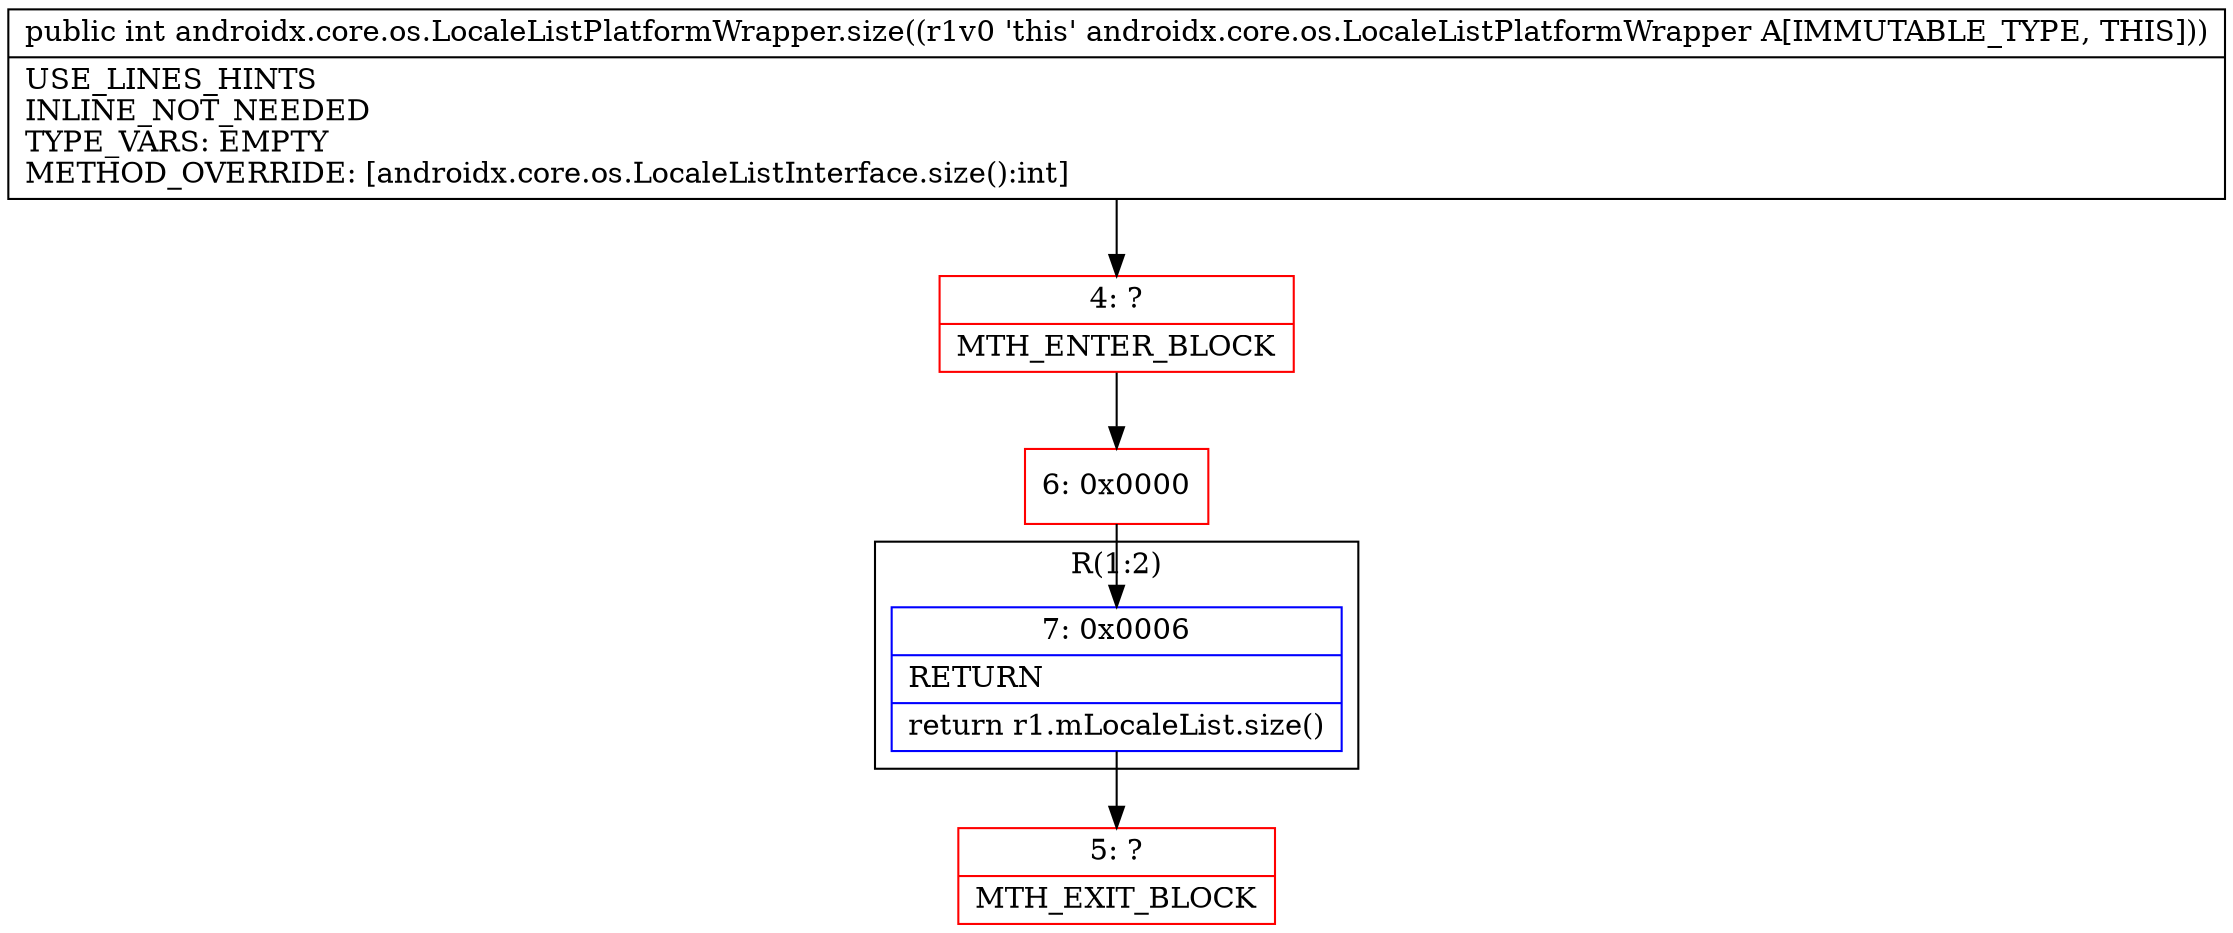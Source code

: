 digraph "CFG forandroidx.core.os.LocaleListPlatformWrapper.size()I" {
subgraph cluster_Region_241476113 {
label = "R(1:2)";
node [shape=record,color=blue];
Node_7 [shape=record,label="{7\:\ 0x0006|RETURN\l|return r1.mLocaleList.size()\l}"];
}
Node_4 [shape=record,color=red,label="{4\:\ ?|MTH_ENTER_BLOCK\l}"];
Node_6 [shape=record,color=red,label="{6\:\ 0x0000}"];
Node_5 [shape=record,color=red,label="{5\:\ ?|MTH_EXIT_BLOCK\l}"];
MethodNode[shape=record,label="{public int androidx.core.os.LocaleListPlatformWrapper.size((r1v0 'this' androidx.core.os.LocaleListPlatformWrapper A[IMMUTABLE_TYPE, THIS]))  | USE_LINES_HINTS\lINLINE_NOT_NEEDED\lTYPE_VARS: EMPTY\lMETHOD_OVERRIDE: [androidx.core.os.LocaleListInterface.size():int]\l}"];
MethodNode -> Node_4;Node_7 -> Node_5;
Node_4 -> Node_6;
Node_6 -> Node_7;
}


